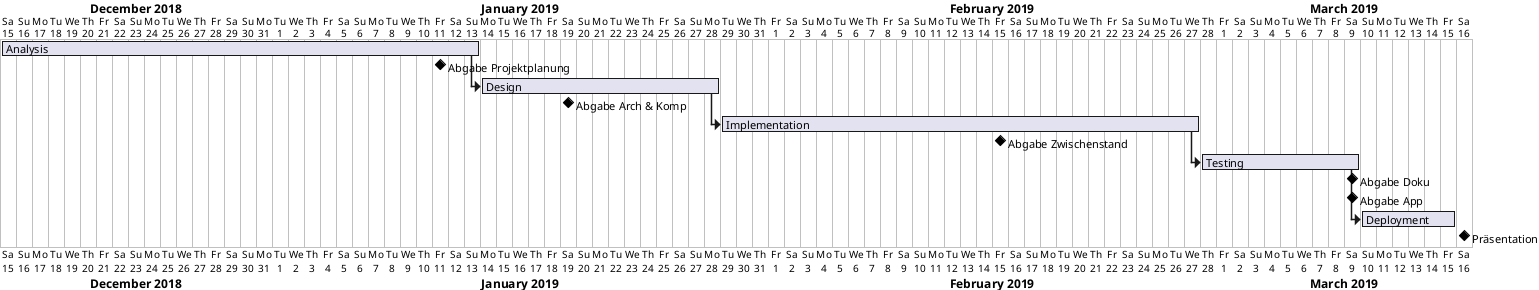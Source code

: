 @startgantt
Project starts the 15th of dec 2018

[Analysis] as [A] lasts 30 days

[Abgabe Projektplanung] happens at 2019-01-11

[Design] as [D] lasts 15 days
[Abgabe Arch & Komp] happens at 2019-01-19
[D] starts at [A]'s end

[Implementation] as [I] lasts 30 days
[Abgabe Zwischenstand] happens at 2019-02-15
[I] starts at [D]'s end

[Testing] as [T] lasts 10 days
[T] starts at [I]'s end
[Abgabe Doku] happens at 2019-03-09
[Abgabe App] happens at 2019-03-09

[Deployment] as [DD] lasts 6 days
[DD] starts at [T]'s end
[Präsentation] happens at 2019-03-16

@endgantt